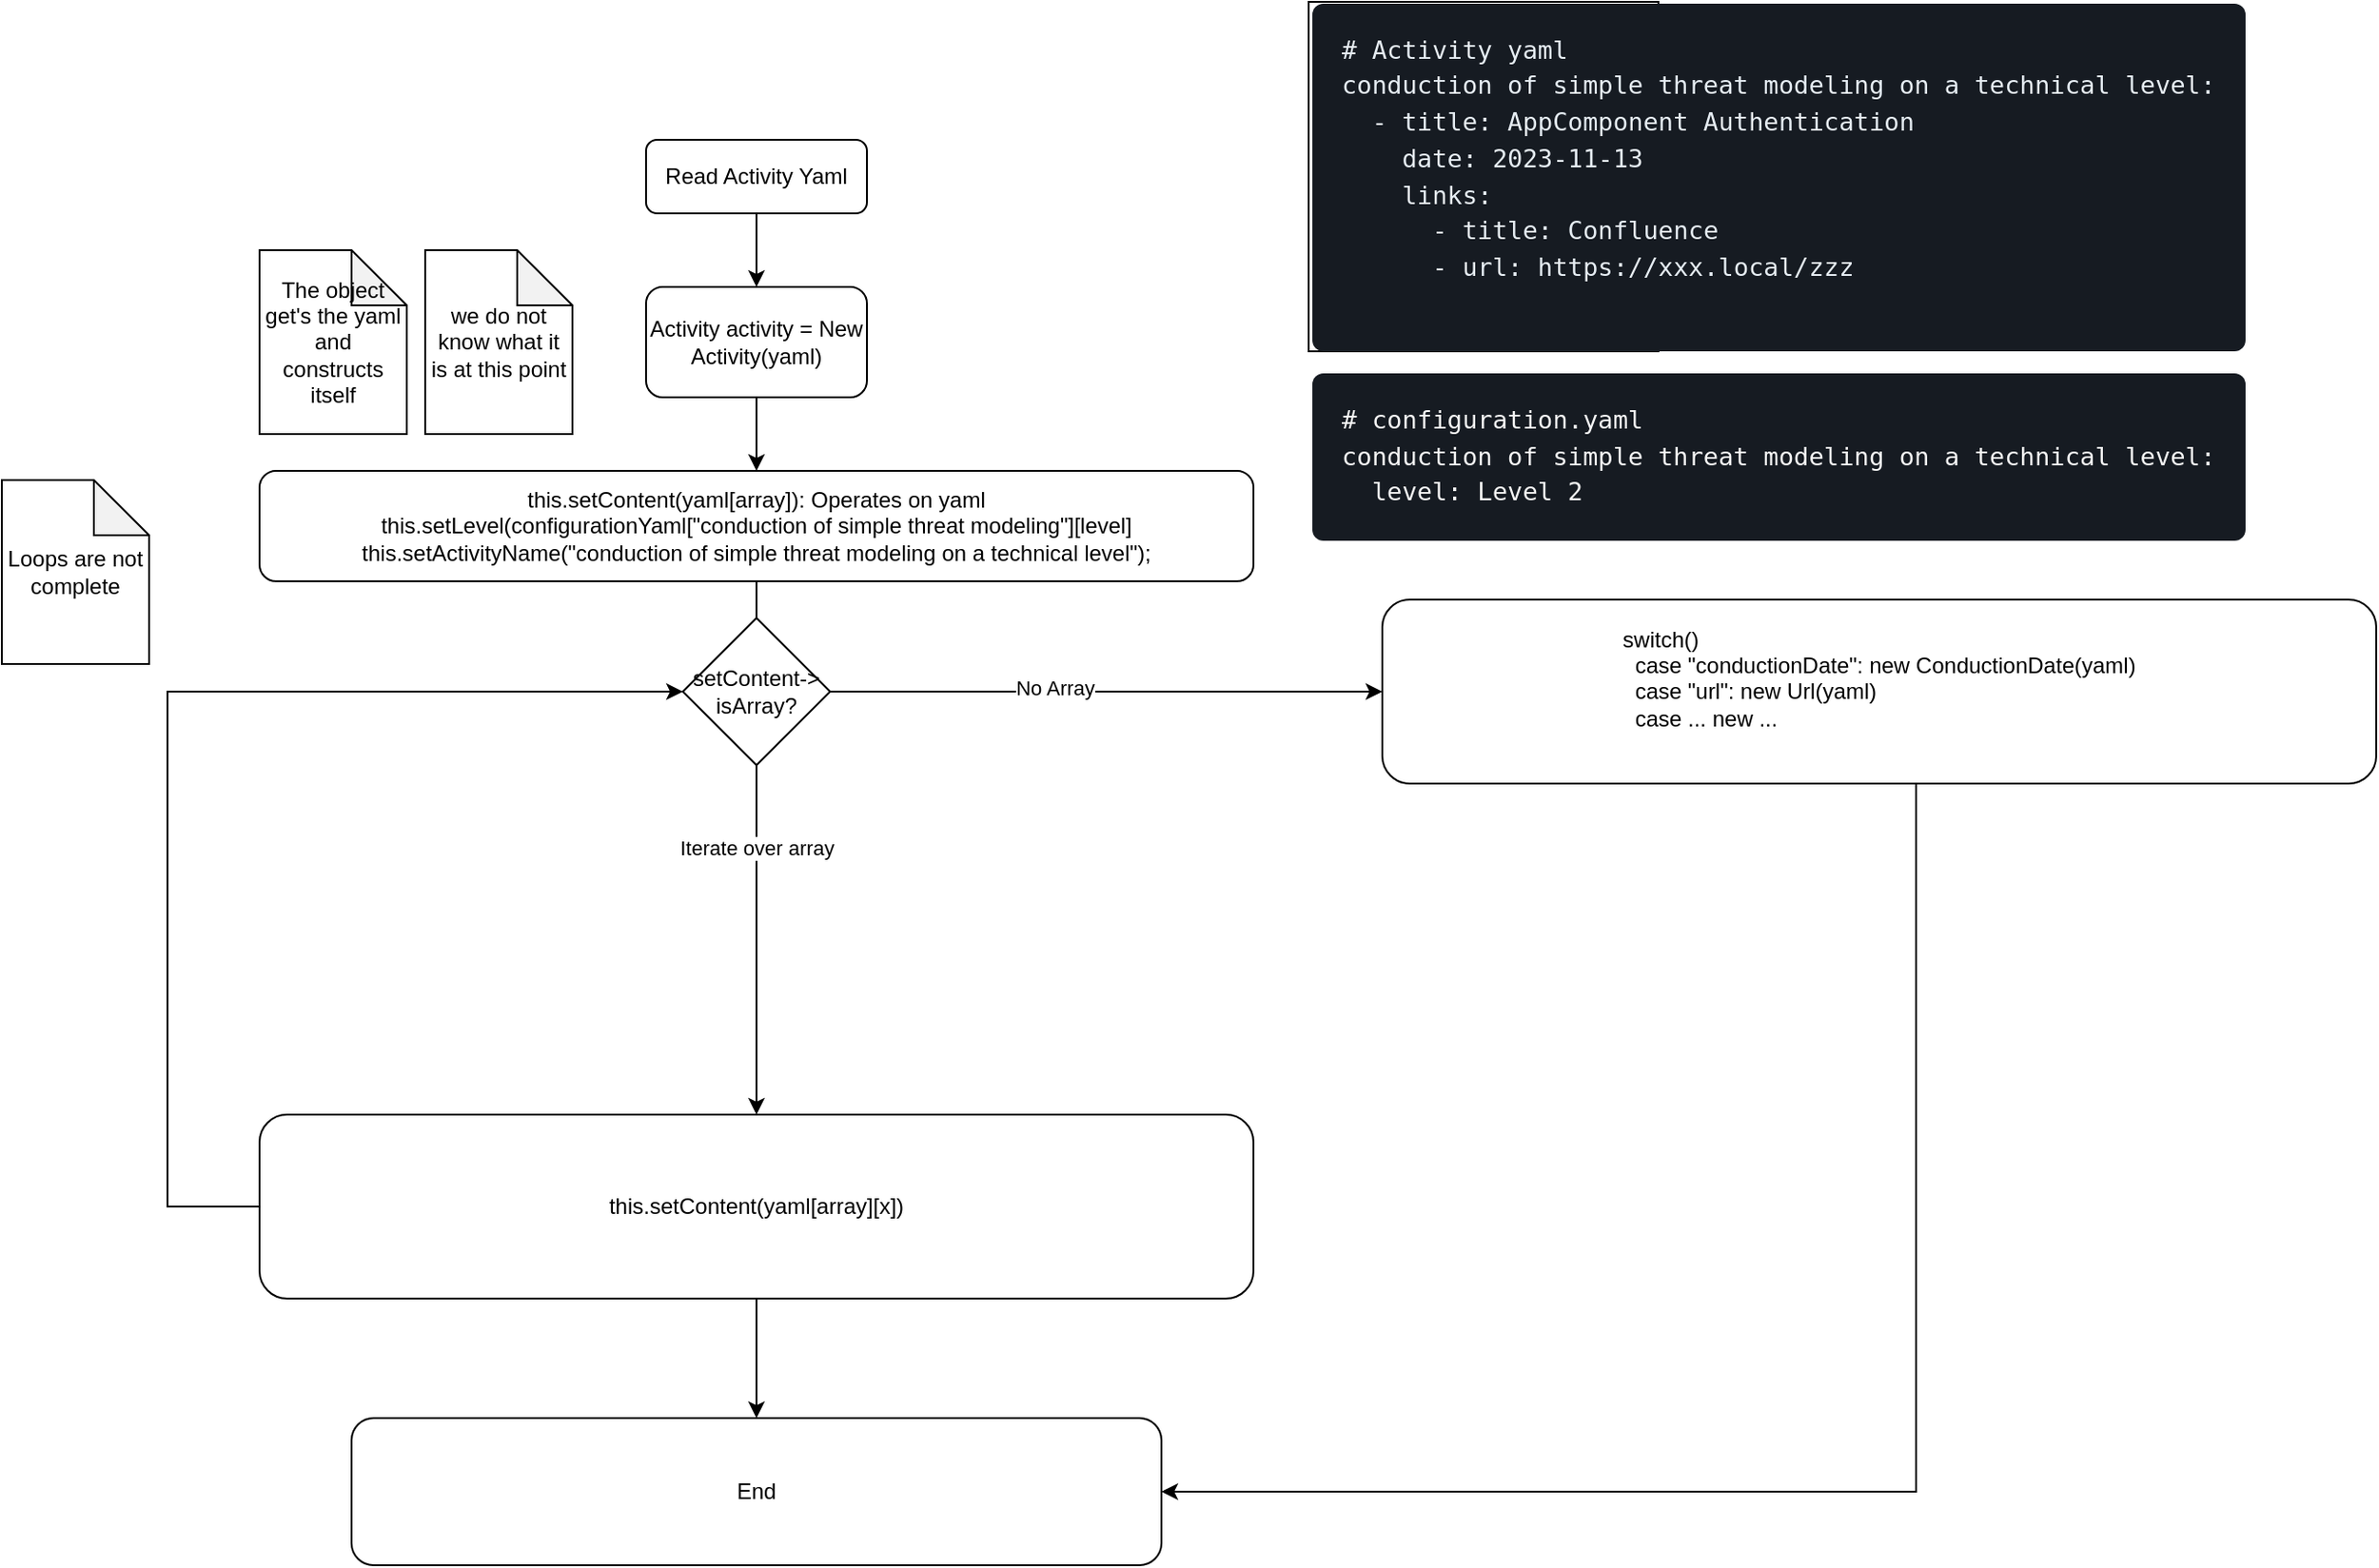 <mxfile version="13.0.3" type="device"><diagram id="C5RBs43oDa-KdzZeNtuy" name="Page-1"><mxGraphModel dx="2249" dy="843" grid="1" gridSize="10" guides="1" tooltips="1" connect="1" arrows="1" fold="1" page="1" pageScale="1" pageWidth="827" pageHeight="1169" math="0" shadow="0"><root><mxCell id="WIyWlLk6GJQsqaUBKTNV-0"/><mxCell id="WIyWlLk6GJQsqaUBKTNV-1" parent="WIyWlLk6GJQsqaUBKTNV-0"/><mxCell id="WIyWlLk6GJQsqaUBKTNV-3" value="Read Activity Yaml" style="rounded=1;whiteSpace=wrap;html=1;fontSize=12;glass=0;strokeWidth=1;shadow=0;" parent="WIyWlLk6GJQsqaUBKTNV-1" vertex="1"><mxGeometry x="160" y="300" width="120" height="40" as="geometry"/></mxCell><mxCell id="jWhVmTfsVtmQP46qToeg-0" value="&lt;pre style=&quot;box-sizing: border-box ; font-family: , , &amp;#34;sf mono&amp;#34; , &amp;#34;menlo&amp;#34; , &amp;#34;consolas&amp;#34; , &amp;#34;liberation mono&amp;#34; , monospace ; font-size: 13.6px ; margin-top: 0px ; margin-bottom: 0px ; overflow-wrap: normal ; padding: 16px ; overflow: auto ; line-height: 1.45 ; color: rgb(230 , 237 , 243) ; background-color: rgb(22 , 27 , 34) ; border-radius: 6px ; word-break: normal&quot;&gt;# Activity yaml&lt;br&gt;conduction of simple threat modeling on a technical level:&lt;br&gt;  - &lt;span style=&quot;box-sizing: border-box&quot; class=&quot;pl-ent&quot;&gt;title&lt;/span&gt;: AppComponent Authentication&lt;br&gt;    &lt;span style=&quot;box-sizing: border-box&quot; class=&quot;pl-ent&quot;&gt;date&lt;/span&gt;: &lt;span style=&quot;box-sizing: border-box&quot; class=&quot;pl-s&quot;&gt;2023-11-13&lt;/span&gt;&lt;br&gt;    &lt;span style=&quot;box-sizing: border-box&quot; class=&quot;pl-ent&quot;&gt;links&lt;/span&gt;:&lt;br&gt;      - &lt;span style=&quot;box-sizing: border-box&quot; class=&quot;pl-ent&quot;&gt;title&lt;/span&gt;: &lt;span style=&quot;box-sizing: border-box&quot; class=&quot;pl-s&quot;&gt;Confluence&lt;/span&gt;&lt;br&gt;      - &lt;span style=&quot;box-sizing: border-box&quot; class=&quot;pl-ent&quot;&gt;url&lt;/span&gt;: &lt;span style=&quot;box-sizing: border-box&quot; class=&quot;pl-s&quot;&gt;https://xxx.local/zzz&lt;/span&gt;&lt;br&gt;&lt;br&gt;&lt;/pre&gt;" style="whiteSpace=wrap;html=1;aspect=fixed;align=left;" parent="WIyWlLk6GJQsqaUBKTNV-1" vertex="1"><mxGeometry x="520" y="225" width="190" height="190" as="geometry"/></mxCell><mxCell id="jWhVmTfsVtmQP46qToeg-1" value="" style="endArrow=classic;html=1;rounded=0;entryX=0.5;entryY=0;entryDx=0;entryDy=0;exitX=0.5;exitY=1;exitDx=0;exitDy=0;" parent="WIyWlLk6GJQsqaUBKTNV-1" source="WIyWlLk6GJQsqaUBKTNV-3" target="jWhVmTfsVtmQP46qToeg-2" edge="1"><mxGeometry width="50" height="50" relative="1" as="geometry"><mxPoint x="260" y="460" as="sourcePoint"/><mxPoint x="220" y="410" as="targetPoint"/></mxGeometry></mxCell><mxCell id="jWhVmTfsVtmQP46qToeg-2" value="Activity activity = New Activity(yaml)" style="rounded=1;whiteSpace=wrap;html=1;" parent="WIyWlLk6GJQsqaUBKTNV-1" vertex="1"><mxGeometry x="160" y="380" width="120" height="60" as="geometry"/></mxCell><mxCell id="2BNqssXp9jmpcyxYiHN0-8" style="edgeStyle=orthogonalEdgeStyle;rounded=0;orthogonalLoop=1;jettySize=auto;html=1;entryX=0;entryY=0.5;entryDx=0;entryDy=0;" edge="1" parent="WIyWlLk6GJQsqaUBKTNV-1" source="jWhVmTfsVtmQP46qToeg-3" target="2BNqssXp9jmpcyxYiHN0-7"><mxGeometry relative="1" as="geometry"><Array as="points"><mxPoint x="-100" y="880"/><mxPoint x="-100" y="600"/></Array></mxGeometry></mxCell><mxCell id="jWhVmTfsVtmQP46qToeg-3" value="this.setContent(yaml[array][x])" style="rounded=1;whiteSpace=wrap;html=1;" parent="WIyWlLk6GJQsqaUBKTNV-1" vertex="1"><mxGeometry x="-50" y="830" width="540" height="100" as="geometry"/></mxCell><mxCell id="jWhVmTfsVtmQP46qToeg-4" value="" style="endArrow=classic;html=1;rounded=0;exitX=0.5;exitY=1;exitDx=0;exitDy=0;" parent="WIyWlLk6GJQsqaUBKTNV-1" source="jWhVmTfsVtmQP46qToeg-2" target="2BNqssXp9jmpcyxYiHN0-2" edge="1"><mxGeometry width="50" height="50" relative="1" as="geometry"><mxPoint x="240" y="650" as="sourcePoint"/><mxPoint x="290" y="600" as="targetPoint"/></mxGeometry></mxCell><mxCell id="jWhVmTfsVtmQP46qToeg-5" value="End" style="rounded=1;whiteSpace=wrap;html=1;" parent="WIyWlLk6GJQsqaUBKTNV-1" vertex="1"><mxGeometry y="995" width="440" height="80" as="geometry"/></mxCell><mxCell id="jWhVmTfsVtmQP46qToeg-6" value="" style="endArrow=classic;html=1;rounded=0;exitX=0.5;exitY=1;exitDx=0;exitDy=0;entryX=0.5;entryY=0;entryDx=0;entryDy=0;" parent="WIyWlLk6GJQsqaUBKTNV-1" source="jWhVmTfsVtmQP46qToeg-3" target="jWhVmTfsVtmQP46qToeg-5" edge="1"><mxGeometry width="50" height="50" relative="1" as="geometry"><mxPoint x="560" y="980" as="sourcePoint"/><mxPoint x="610" y="930" as="targetPoint"/></mxGeometry></mxCell><mxCell id="2BNqssXp9jmpcyxYiHN0-0" value="we do not know what it is at this point" style="shape=note;whiteSpace=wrap;html=1;backgroundOutline=1;darkOpacity=0.05;" vertex="1" parent="WIyWlLk6GJQsqaUBKTNV-1"><mxGeometry x="40" y="360" width="80" height="100" as="geometry"/></mxCell><mxCell id="2BNqssXp9jmpcyxYiHN0-1" value="The object get's the yaml and constructs itself" style="shape=note;whiteSpace=wrap;html=1;backgroundOutline=1;darkOpacity=0.05;" vertex="1" parent="WIyWlLk6GJQsqaUBKTNV-1"><mxGeometry x="-50" y="360" width="80" height="100" as="geometry"/></mxCell><mxCell id="2BNqssXp9jmpcyxYiHN0-4" value="&lt;span style=&quot;font-family: &amp;#34;helvetica&amp;#34; ; font-size: 11px ; font-style: normal ; font-weight: 400 ; letter-spacing: normal ; text-align: center ; text-indent: 0px ; text-transform: none ; word-spacing: 0px ; background-color: rgb(255 , 255 , 255) ; float: none ; display: inline&quot;&gt;Iterate over array&lt;/span&gt;" style="edgeStyle=orthogonalEdgeStyle;rounded=0;orthogonalLoop=1;jettySize=auto;html=1;" edge="1" parent="WIyWlLk6GJQsqaUBKTNV-1" source="2BNqssXp9jmpcyxYiHN0-2" target="jWhVmTfsVtmQP46qToeg-3"><mxGeometry relative="1" as="geometry"/></mxCell><mxCell id="2BNqssXp9jmpcyxYiHN0-2" value="this.setContent(yaml[array]): Operates on yaml&lt;br&gt;this.setLevel(configurationYaml[&quot;conduction of simple threat modeling&quot;][level]&lt;br&gt;this.setActivityName(&quot;conduction of simple threat modeling on a technical level&quot;);" style="rounded=1;whiteSpace=wrap;html=1;" vertex="1" parent="WIyWlLk6GJQsqaUBKTNV-1"><mxGeometry x="-50" y="480" width="540" height="60" as="geometry"/></mxCell><mxCell id="2BNqssXp9jmpcyxYiHN0-6" value="&lt;pre style=&quot;font-style: normal ; font-weight: 400 ; letter-spacing: normal ; text-align: left ; text-indent: 0px ; text-transform: none ; word-spacing: 0px ; box-sizing: border-box ; font-size: 13.6px ; margin-top: 0px ; margin-bottom: 0px ; overflow-wrap: normal ; padding: 16px ; overflow: auto ; line-height: 1.45 ; background-color: rgb(22 , 27 , 34) ; border-radius: 6px ; word-break: normal&quot;&gt;&lt;font color=&quot;#f5f5f5&quot;&gt;# configuration.yaml&lt;br/&gt;conduction of simple threat modeling on a technical level:&lt;br&gt;  &lt;span class=&quot;pl-ent&quot; style=&quot;box-sizing: border-box&quot;&gt;level&lt;/span&gt;: &lt;span class=&quot;pl-s&quot; style=&quot;box-sizing: border-box&quot;&gt;Level 2&lt;/span&gt;&lt;/font&gt;&lt;/pre&gt;" style="text;whiteSpace=wrap;html=1;" vertex="1" parent="WIyWlLk6GJQsqaUBKTNV-1"><mxGeometry x="520" y="420" width="190" height="70" as="geometry"/></mxCell><mxCell id="2BNqssXp9jmpcyxYiHN0-11" style="edgeStyle=orthogonalEdgeStyle;rounded=0;orthogonalLoop=1;jettySize=auto;html=1;entryX=0;entryY=0.5;entryDx=0;entryDy=0;" edge="1" parent="WIyWlLk6GJQsqaUBKTNV-1" source="2BNqssXp9jmpcyxYiHN0-7" target="2BNqssXp9jmpcyxYiHN0-10"><mxGeometry relative="1" as="geometry"/></mxCell><mxCell id="2BNqssXp9jmpcyxYiHN0-13" value="No Array" style="edgeLabel;html=1;align=center;verticalAlign=middle;resizable=0;points=[];" vertex="1" connectable="0" parent="2BNqssXp9jmpcyxYiHN0-11"><mxGeometry x="-0.187" y="2" relative="1" as="geometry"><mxPoint as="offset"/></mxGeometry></mxCell><mxCell id="2BNqssXp9jmpcyxYiHN0-7" value="setContent-&amp;gt;&lt;br&gt;isArray?" style="rhombus;whiteSpace=wrap;html=1;align=center;" vertex="1" parent="WIyWlLk6GJQsqaUBKTNV-1"><mxGeometry x="180" y="560" width="80" height="80" as="geometry"/></mxCell><mxCell id="2BNqssXp9jmpcyxYiHN0-12" style="edgeStyle=orthogonalEdgeStyle;rounded=0;orthogonalLoop=1;jettySize=auto;html=1;entryX=1;entryY=0.5;entryDx=0;entryDy=0;" edge="1" parent="WIyWlLk6GJQsqaUBKTNV-1" source="2BNqssXp9jmpcyxYiHN0-10" target="jWhVmTfsVtmQP46qToeg-5"><mxGeometry relative="1" as="geometry"><Array as="points"><mxPoint x="850" y="1035"/></Array></mxGeometry></mxCell><mxCell id="2BNqssXp9jmpcyxYiHN0-10" value="&lt;div style=&quot;text-align: left&quot;&gt;&lt;span&gt;switch()&lt;/span&gt;&lt;/div&gt;&lt;div style=&quot;text-align: left&quot;&gt;&lt;span&gt;&amp;nbsp; case &quot;conductionDate&quot;: new ConductionDate(yaml)&lt;/span&gt;&lt;/div&gt;&lt;div style=&quot;text-align: left&quot;&gt;&lt;span&gt;&amp;nbsp; case &quot;url&quot;: new Url(yaml)&lt;br&gt;&amp;nbsp; case ... new ...&lt;/span&gt;&lt;/div&gt;&lt;div style=&quot;text-align: left&quot;&gt;&lt;span&gt;&lt;br&gt;&lt;/span&gt;&lt;/div&gt;" style="rounded=1;whiteSpace=wrap;html=1;" vertex="1" parent="WIyWlLk6GJQsqaUBKTNV-1"><mxGeometry x="560" y="550" width="540" height="100" as="geometry"/></mxCell><mxCell id="2BNqssXp9jmpcyxYiHN0-14" value="Loops are not complete" style="shape=note;whiteSpace=wrap;html=1;backgroundOutline=1;darkOpacity=0.05;" vertex="1" parent="WIyWlLk6GJQsqaUBKTNV-1"><mxGeometry x="-190" y="485" width="80" height="100" as="geometry"/></mxCell></root></mxGraphModel></diagram></mxfile>